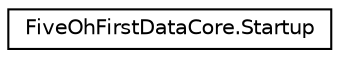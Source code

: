 digraph "Graphical Class Hierarchy"
{
 // LATEX_PDF_SIZE
  edge [fontname="Helvetica",fontsize="10",labelfontname="Helvetica",labelfontsize="10"];
  node [fontname="Helvetica",fontsize="10",shape=record];
  rankdir="LR";
  Node0 [label="FiveOhFirstDataCore.Startup",height=0.2,width=0.4,color="black", fillcolor="white", style="filled",URL="$class_five_oh_first_data_core_1_1_startup.html",tooltip=" "];
}
